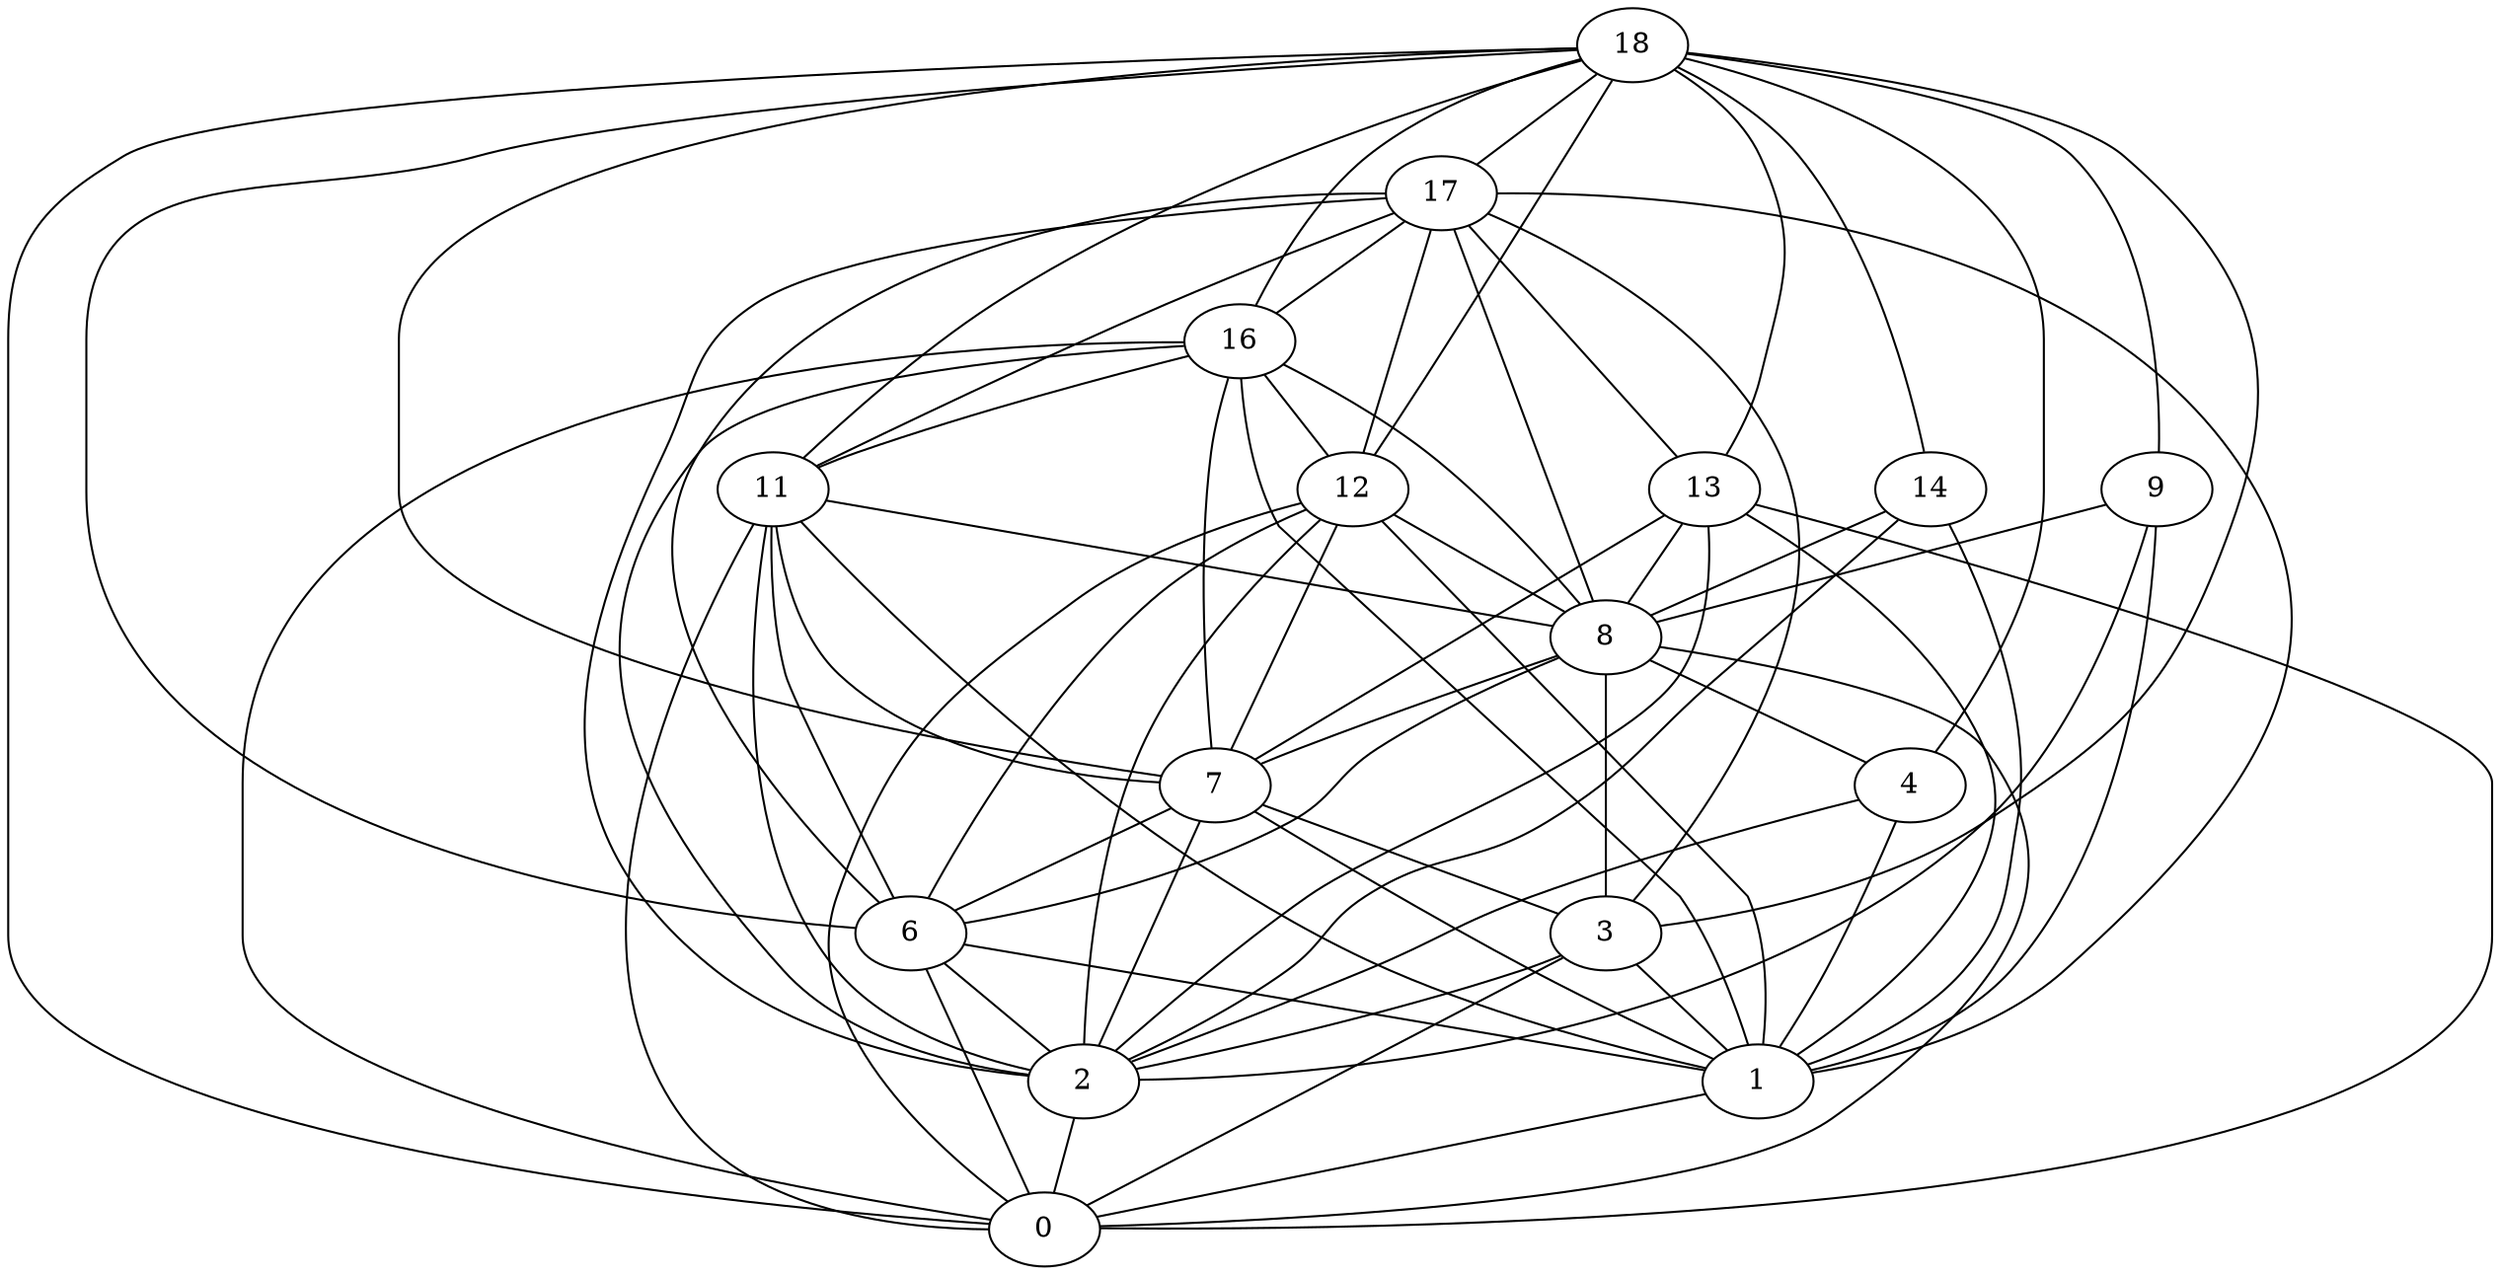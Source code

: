 graph g {
	1 -- 0;
	2 -- 0;
	3 -- 0;
	6 -- 0;
	8 -- 0;
	11 -- 0;
	12 -- 0;
	13 -- 0;
	16 -- 0;
	18 -- 0;
	3 -- 1;
	4 -- 1;
	6 -- 1;
	7 -- 1;
	9 -- 1;
	11 -- 1;
	12 -- 1;
	13 -- 1;
	14 -- 1;
	16 -- 1;
	17 -- 1;
	3 -- 2;
	4 -- 2;
	6 -- 2;
	7 -- 2;
	9 -- 2;
	11 -- 2;
	12 -- 2;
	13 -- 2;
	14 -- 2;
	16 -- 2;
	17 -- 2;
	7 -- 3;
	8 -- 3;
	17 -- 3;
	18 -- 3;
	8 -- 4;
	18 -- 4;
	7 -- 6;
	8 -- 6;
	11 -- 6;
	12 -- 6;
	17 -- 6;
	18 -- 6;
	8 -- 7;
	11 -- 7;
	12 -- 7;
	13 -- 7;
	16 -- 7;
	18 -- 7;
	9 -- 8;
	11 -- 8;
	12 -- 8;
	13 -- 8;
	14 -- 8;
	16 -- 8;
	17 -- 8;
	18 -- 9;
	16 -- 11;
	17 -- 11;
	18 -- 11;
	16 -- 12;
	17 -- 12;
	18 -- 12;
	17 -- 13;
	18 -- 13;
	18 -- 14;
	17 -- 16;
	18 -- 16;
	18 -- 17;
}
